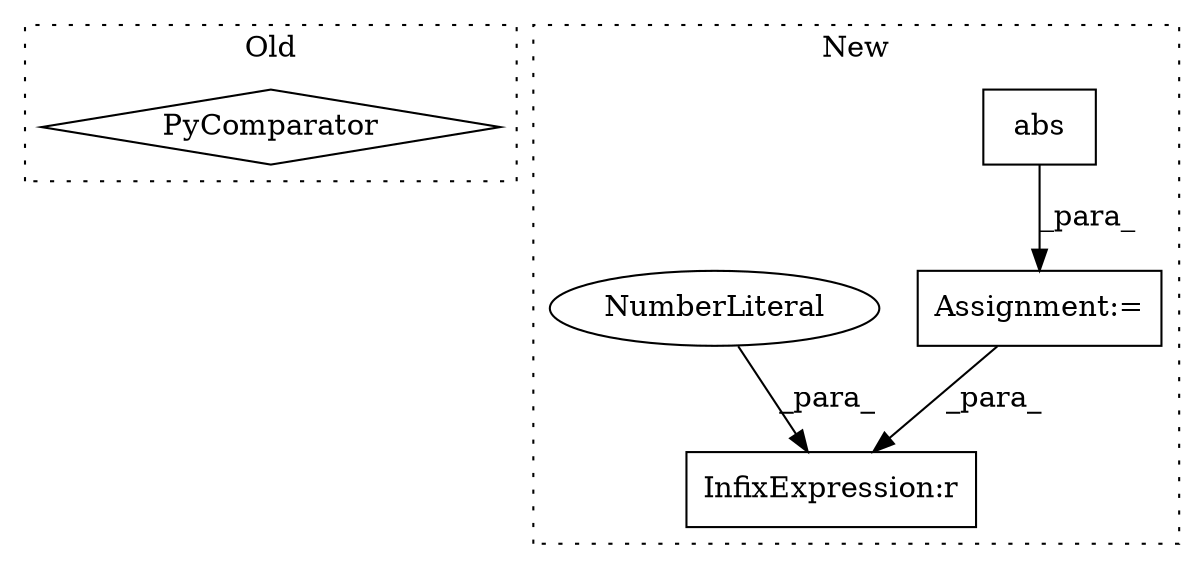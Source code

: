 digraph G {
subgraph cluster0 {
1 [label="PyComparator" a="113" s="2173" l="32" shape="diamond"];
label = "Old";
style="dotted";
}
subgraph cluster1 {
2 [label="abs" a="32" s="2702,2734" l="4,1" shape="box"];
3 [label="InfixExpression:r" a="27" s="2755" l="4" shape="box"];
4 [label="NumberLiteral" a="34" s="2759" l="6" shape="ellipse"];
5 [label="Assignment:=" a="7" s="2701" l="1" shape="box"];
label = "New";
style="dotted";
}
2 -> 5 [label="_para_"];
4 -> 3 [label="_para_"];
5 -> 3 [label="_para_"];
}